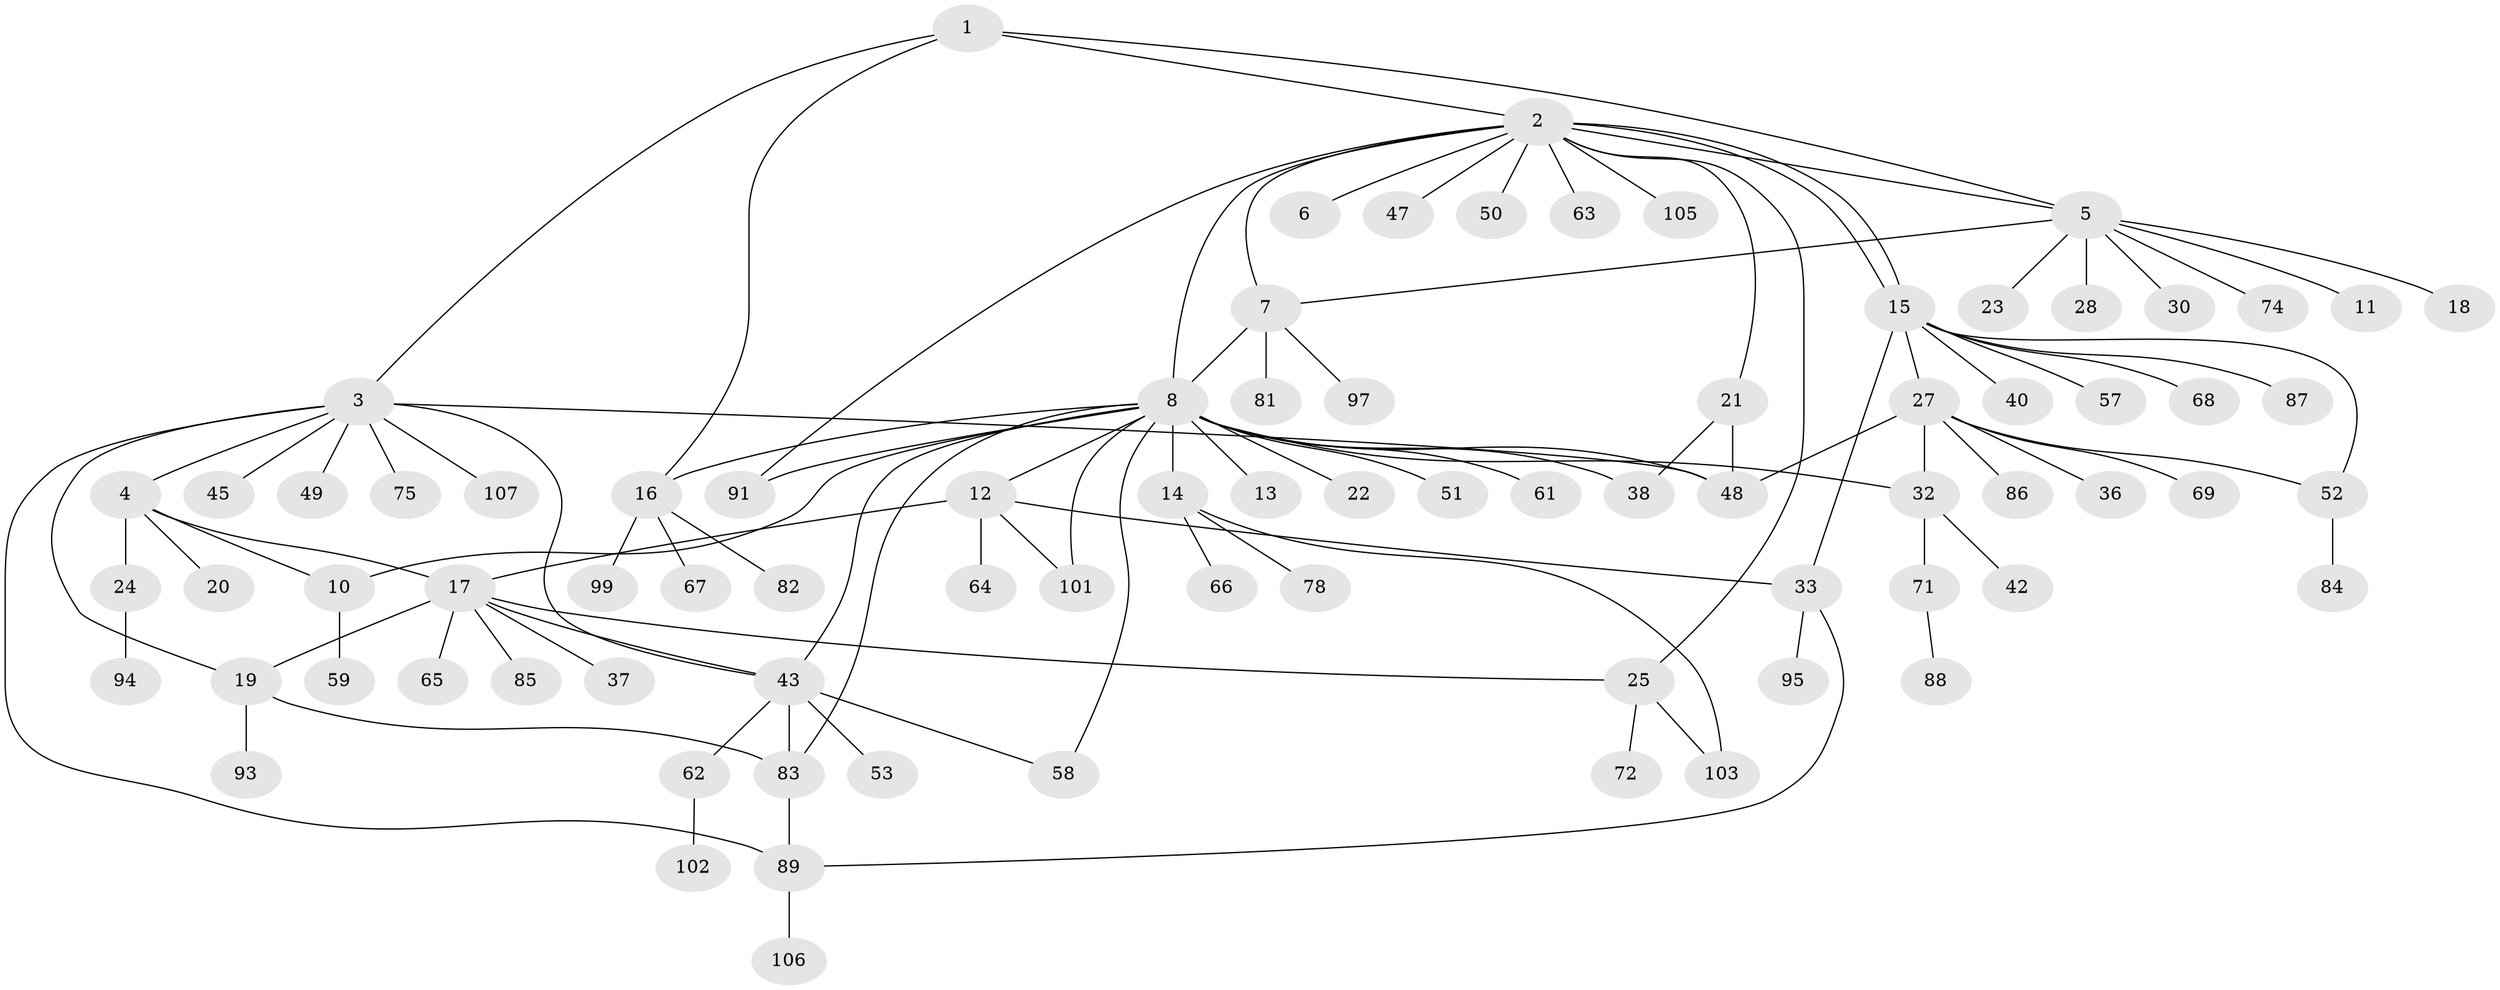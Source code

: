 // original degree distribution, {5: 0.018691588785046728, 16: 0.009345794392523364, 6: 0.037383177570093455, 10: 0.009345794392523364, 1: 0.5420560747663551, 7: 0.018691588785046728, 14: 0.009345794392523364, 3: 0.08411214953271028, 4: 0.07476635514018691, 11: 0.009345794392523364, 8: 0.018691588785046728, 2: 0.16822429906542055}
// Generated by graph-tools (version 1.1) at 2025/41/03/06/25 10:41:50]
// undirected, 81 vertices, 106 edges
graph export_dot {
graph [start="1"]
  node [color=gray90,style=filled];
  1 [super="+29"];
  2 [super="+26"];
  3 [super="+46"];
  4 [super="+80"];
  5 [super="+100"];
  6;
  7 [super="+73"];
  8 [super="+9"];
  10;
  11;
  12 [super="+55"];
  13;
  14 [super="+31"];
  15 [super="+79"];
  16 [super="+60"];
  17 [super="+76"];
  18;
  19 [super="+34"];
  20 [super="+77"];
  21 [super="+39"];
  22;
  23;
  24 [super="+44"];
  25;
  27 [super="+92"];
  28;
  30;
  32 [super="+35"];
  33 [super="+41"];
  36;
  37 [super="+98"];
  38;
  40;
  42;
  43 [super="+56"];
  45;
  47;
  48 [super="+90"];
  49;
  50;
  51;
  52 [super="+54"];
  53;
  57;
  58;
  59;
  61;
  62;
  63 [super="+70"];
  64;
  65;
  66;
  67;
  68;
  69;
  71 [super="+104"];
  72;
  74;
  75;
  78;
  81;
  82;
  83;
  84;
  85;
  86;
  87;
  88;
  89 [super="+96"];
  91;
  93;
  94;
  95;
  97;
  99;
  101;
  102;
  103;
  105;
  106;
  107;
  1 -- 2;
  1 -- 3;
  1 -- 5;
  1 -- 16;
  2 -- 5;
  2 -- 6;
  2 -- 7;
  2 -- 15;
  2 -- 15;
  2 -- 21;
  2 -- 25;
  2 -- 47;
  2 -- 50;
  2 -- 63;
  2 -- 91;
  2 -- 105;
  2 -- 8;
  3 -- 4;
  3 -- 19;
  3 -- 45;
  3 -- 75;
  3 -- 49;
  3 -- 107;
  3 -- 89;
  3 -- 43;
  3 -- 48;
  4 -- 10;
  4 -- 17;
  4 -- 20;
  4 -- 24;
  5 -- 11;
  5 -- 18;
  5 -- 23;
  5 -- 28;
  5 -- 30;
  5 -- 74;
  5 -- 7;
  7 -- 8;
  7 -- 81;
  7 -- 97;
  8 -- 14;
  8 -- 51;
  8 -- 83;
  8 -- 91;
  8 -- 58;
  8 -- 101;
  8 -- 38;
  8 -- 10;
  8 -- 43;
  8 -- 12;
  8 -- 13;
  8 -- 16;
  8 -- 22;
  8 -- 61;
  8 -- 32;
  8 -- 48;
  10 -- 59;
  12 -- 64;
  12 -- 17;
  12 -- 101;
  12 -- 33;
  14 -- 66;
  14 -- 78;
  14 -- 103;
  15 -- 27;
  15 -- 33;
  15 -- 40;
  15 -- 57;
  15 -- 68;
  15 -- 87;
  15 -- 52;
  16 -- 67;
  16 -- 82;
  16 -- 99;
  17 -- 25;
  17 -- 37;
  17 -- 43;
  17 -- 65;
  17 -- 85;
  17 -- 19;
  19 -- 83;
  19 -- 93;
  21 -- 48;
  21 -- 38;
  24 -- 94;
  25 -- 72;
  25 -- 103;
  27 -- 32;
  27 -- 36;
  27 -- 48;
  27 -- 52;
  27 -- 69;
  27 -- 86;
  32 -- 42;
  32 -- 71;
  33 -- 89;
  33 -- 95;
  43 -- 53;
  43 -- 62;
  43 -- 83;
  43 -- 58;
  52 -- 84;
  62 -- 102;
  71 -- 88;
  83 -- 89;
  89 -- 106;
}
